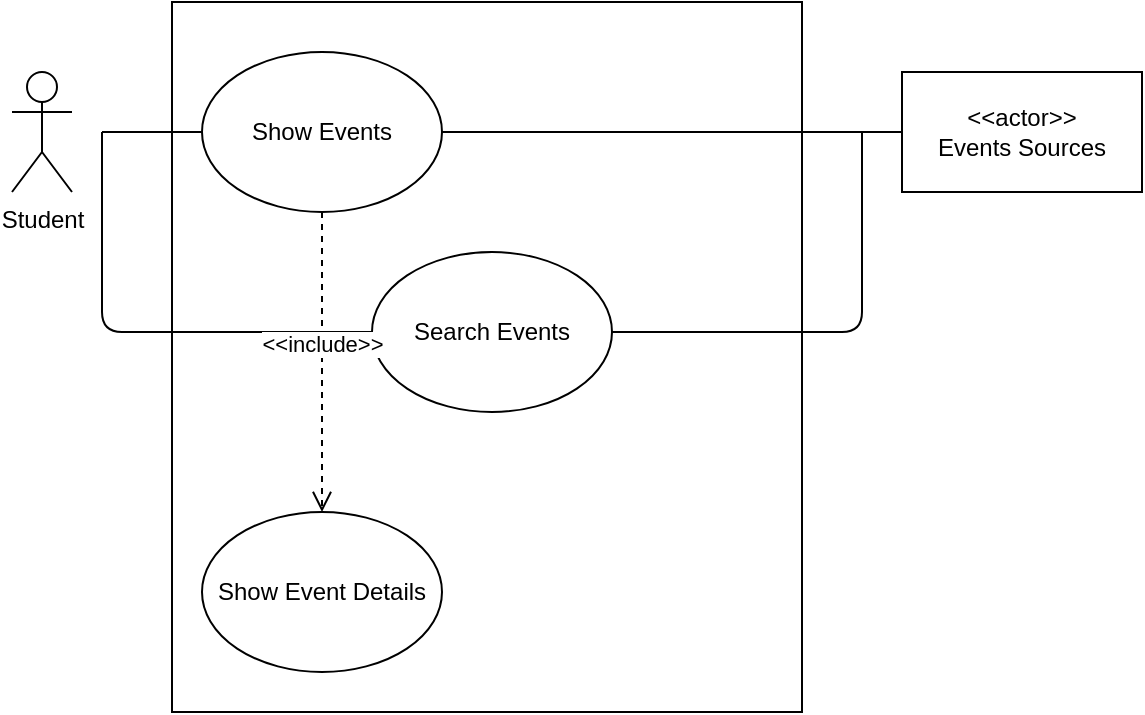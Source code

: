 <mxfile version="10.6.0" type="github"><diagram id="_cXw7HFXTdJNWW8_YA8H" name="Page-1"><mxGraphModel dx="754" dy="467" grid="1" gridSize="10" guides="1" tooltips="1" connect="1" arrows="1" fold="1" page="1" pageScale="1" pageWidth="827" pageHeight="1169" math="0" shadow="0"><root><mxCell id="0"/><mxCell id="1" parent="0"/><mxCell id="z3IeKz210zmO5rlaESq3-1" value="" style="rounded=0;whiteSpace=wrap;html=1;" vertex="1" parent="1"><mxGeometry x="145" y="155" width="315" height="355" as="geometry"/></mxCell><mxCell id="z3IeKz210zmO5rlaESq3-2" value="Student&lt;br&gt;" style="shape=umlActor;verticalLabelPosition=bottom;labelBackgroundColor=#ffffff;verticalAlign=top;html=1;outlineConnect=0;" vertex="1" parent="1"><mxGeometry x="65" y="190" width="30" height="60" as="geometry"/></mxCell><mxCell id="z3IeKz210zmO5rlaESq3-5" value="Show Events&lt;br&gt;" style="ellipse;whiteSpace=wrap;html=1;" vertex="1" parent="1"><mxGeometry x="160" y="180" width="120" height="80" as="geometry"/></mxCell><mxCell id="z3IeKz210zmO5rlaESq3-9" value="" style="endArrow=none;html=1;entryX=0;entryY=0.5;entryDx=0;entryDy=0;" edge="1" parent="1" target="z3IeKz210zmO5rlaESq3-5"><mxGeometry width="50" height="50" relative="1" as="geometry"><mxPoint x="110" y="220" as="sourcePoint"/><mxPoint x="165" y="190" as="targetPoint"/></mxGeometry></mxCell><mxCell id="z3IeKz210zmO5rlaESq3-10" value="&amp;lt;&amp;lt;actor&amp;gt;&amp;gt;&lt;br&gt;Events Sources&lt;br&gt;" style="rounded=0;whiteSpace=wrap;html=1;" vertex="1" parent="1"><mxGeometry x="510" y="190" width="120" height="60" as="geometry"/></mxCell><mxCell id="z3IeKz210zmO5rlaESq3-11" value="" style="endArrow=none;html=1;entryX=0;entryY=0.5;entryDx=0;entryDy=0;exitX=1;exitY=0.5;exitDx=0;exitDy=0;" edge="1" parent="1" source="z3IeKz210zmO5rlaESq3-5" target="z3IeKz210zmO5rlaESq3-10"><mxGeometry width="50" height="50" relative="1" as="geometry"><mxPoint x="410" y="240" as="sourcePoint"/><mxPoint x="460" y="190" as="targetPoint"/></mxGeometry></mxCell><mxCell id="z3IeKz210zmO5rlaESq3-13" value="Search Events&lt;br&gt;" style="ellipse;whiteSpace=wrap;html=1;" vertex="1" parent="1"><mxGeometry x="245" y="280" width="120" height="80" as="geometry"/></mxCell><mxCell id="z3IeKz210zmO5rlaESq3-15" value="" style="endArrow=none;html=1;entryX=0;entryY=0.5;entryDx=0;entryDy=0;" edge="1" parent="1" target="z3IeKz210zmO5rlaESq3-13"><mxGeometry width="50" height="50" relative="1" as="geometry"><mxPoint x="110" y="220" as="sourcePoint"/><mxPoint x="110" y="530" as="targetPoint"/><Array as="points"><mxPoint x="110" y="320"/></Array></mxGeometry></mxCell><mxCell id="z3IeKz210zmO5rlaESq3-16" value="" style="endArrow=none;html=1;exitX=1;exitY=0.5;exitDx=0;exitDy=0;" edge="1" parent="1" source="z3IeKz210zmO5rlaESq3-13"><mxGeometry width="50" height="50" relative="1" as="geometry"><mxPoint x="413" y="345" as="sourcePoint"/><mxPoint x="490" y="220" as="targetPoint"/><Array as="points"><mxPoint x="490" y="320"/></Array></mxGeometry></mxCell><mxCell id="z3IeKz210zmO5rlaESq3-17" value="Show Event Details" style="ellipse;whiteSpace=wrap;html=1;" vertex="1" parent="1"><mxGeometry x="160" y="410" width="120" height="80" as="geometry"/></mxCell><mxCell id="z3IeKz210zmO5rlaESq3-20" value="&amp;lt;&amp;lt;include&amp;gt;&amp;gt;&lt;br&gt;" style="html=1;verticalAlign=bottom;endArrow=open;dashed=1;endSize=8;exitX=0.5;exitY=1;exitDx=0;exitDy=0;entryX=0.5;entryY=0;entryDx=0;entryDy=0;" edge="1" parent="1" source="z3IeKz210zmO5rlaESq3-5" target="z3IeKz210zmO5rlaESq3-17"><mxGeometry relative="1" as="geometry"><mxPoint x="130" y="560" as="sourcePoint"/><mxPoint x="50" y="560" as="targetPoint"/></mxGeometry></mxCell></root></mxGraphModel></diagram></mxfile>